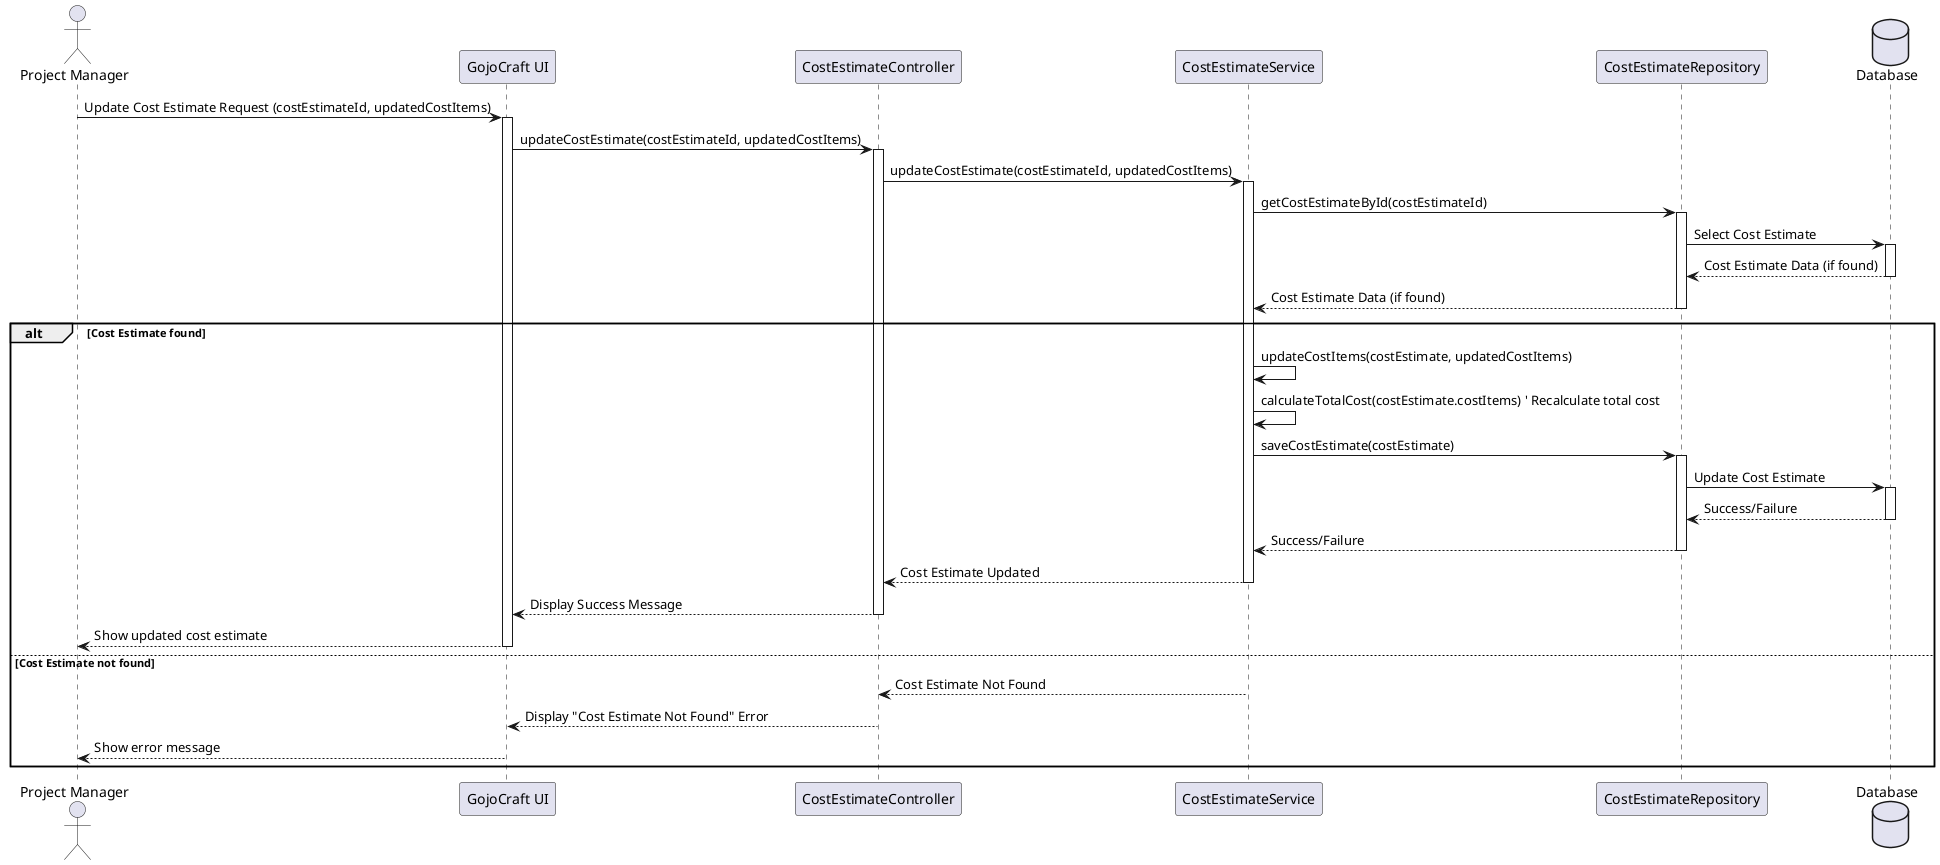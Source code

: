 @startuml
actor "Project Manager" as PM
participant "GojoCraft UI" as UI
participant "CostEstimateController" as CEC
participant "CostEstimateService" as CES
participant "CostEstimateRepository" as CER
database Database

PM -> UI: Update Cost Estimate Request (costEstimateId, updatedCostItems)
activate UI
UI -> CEC: updateCostEstimate(costEstimateId, updatedCostItems)
activate CEC
CEC -> CES: updateCostEstimate(costEstimateId, updatedCostItems)
activate CES
CES -> CER: getCostEstimateById(costEstimateId)
activate CER
CER -> Database: Select Cost Estimate
activate Database
Database --> CER: Cost Estimate Data (if found)
deactivate Database
CER --> CES: Cost Estimate Data (if found)
deactivate CER

alt Cost Estimate found
    CES -> CES: updateCostItems(costEstimate, updatedCostItems)
    CES -> CES: calculateTotalCost(costEstimate.costItems) ' Recalculate total cost
    CES -> CER: saveCostEstimate(costEstimate)
    activate CER
    CER -> Database: Update Cost Estimate
    activate Database
    Database --> CER: Success/Failure
    deactivate Database
    CER --> CES: Success/Failure
    deactivate CER
    CES --> CEC: Cost Estimate Updated
    deactivate CES
    CEC --> UI: Display Success Message
    deactivate CEC
    UI --> PM: Show updated cost estimate
    deactivate UI
else Cost Estimate not found
    CES --> CEC: Cost Estimate Not Found
    deactivate CES
    CEC --> UI: Display "Cost Estimate Not Found" Error
    deactivate CEC
    UI --> PM: Show error message
    deactivate UI
end
@enduml